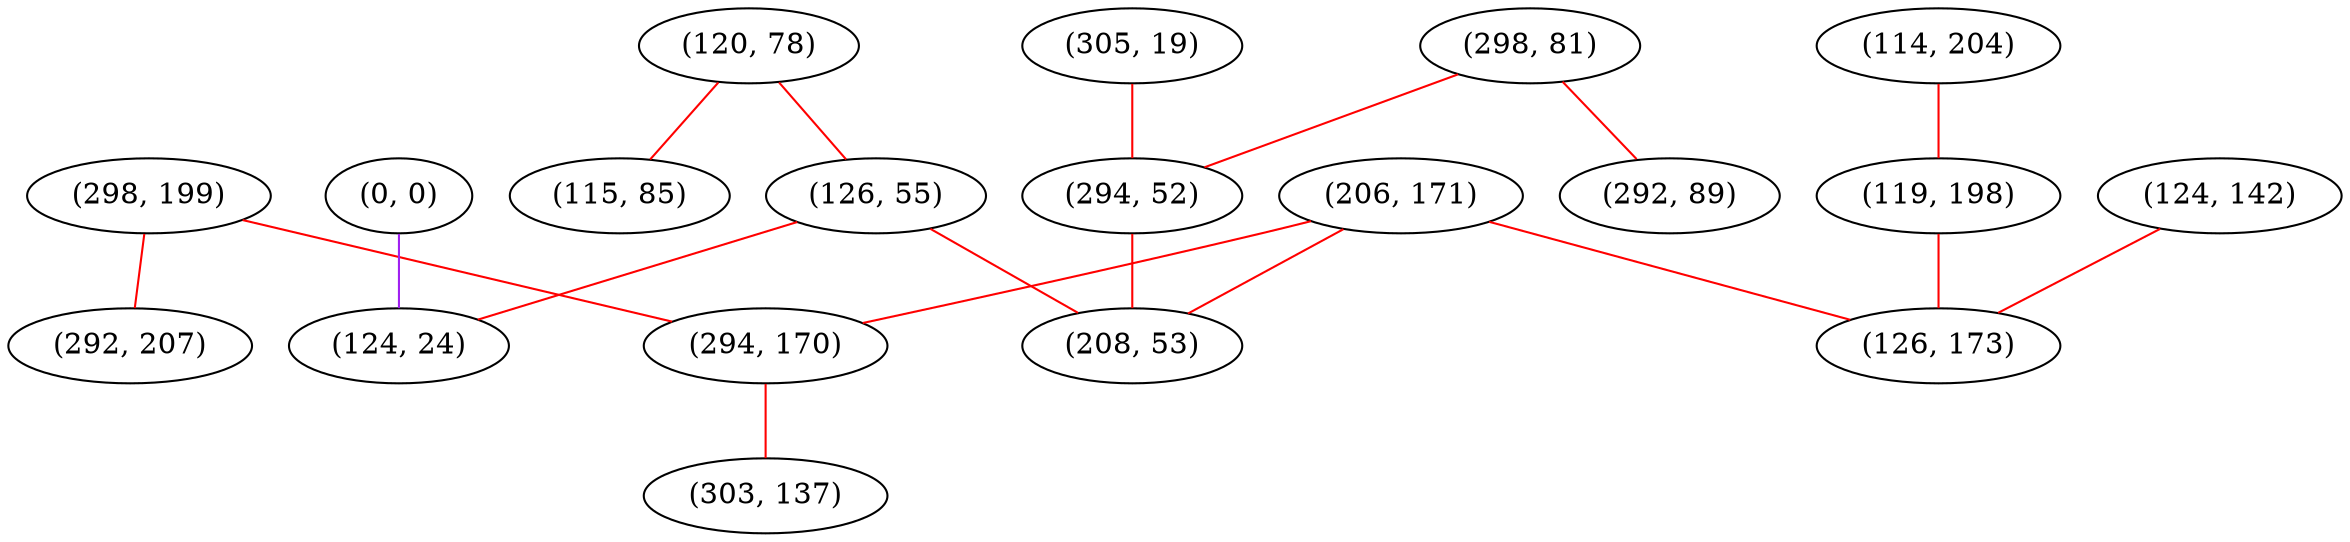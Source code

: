 graph "" {
"(206, 171)";
"(305, 19)";
"(114, 204)";
"(298, 81)";
"(120, 78)";
"(298, 199)";
"(292, 207)";
"(294, 170)";
"(126, 55)";
"(294, 52)";
"(0, 0)";
"(208, 53)";
"(124, 142)";
"(303, 137)";
"(292, 89)";
"(119, 198)";
"(124, 24)";
"(126, 173)";
"(115, 85)";
"(206, 171)" -- "(294, 170)"  [color=red, key=0, weight=1];
"(206, 171)" -- "(208, 53)"  [color=red, key=0, weight=1];
"(206, 171)" -- "(126, 173)"  [color=red, key=0, weight=1];
"(305, 19)" -- "(294, 52)"  [color=red, key=0, weight=1];
"(114, 204)" -- "(119, 198)"  [color=red, key=0, weight=1];
"(298, 81)" -- "(294, 52)"  [color=red, key=0, weight=1];
"(298, 81)" -- "(292, 89)"  [color=red, key=0, weight=1];
"(120, 78)" -- "(126, 55)"  [color=red, key=0, weight=1];
"(120, 78)" -- "(115, 85)"  [color=red, key=0, weight=1];
"(298, 199)" -- "(292, 207)"  [color=red, key=0, weight=1];
"(298, 199)" -- "(294, 170)"  [color=red, key=0, weight=1];
"(294, 170)" -- "(303, 137)"  [color=red, key=0, weight=1];
"(126, 55)" -- "(208, 53)"  [color=red, key=0, weight=1];
"(126, 55)" -- "(124, 24)"  [color=red, key=0, weight=1];
"(294, 52)" -- "(208, 53)"  [color=red, key=0, weight=1];
"(0, 0)" -- "(124, 24)"  [color=purple, key=0, weight=4];
"(124, 142)" -- "(126, 173)"  [color=red, key=0, weight=1];
"(119, 198)" -- "(126, 173)"  [color=red, key=0, weight=1];
}
